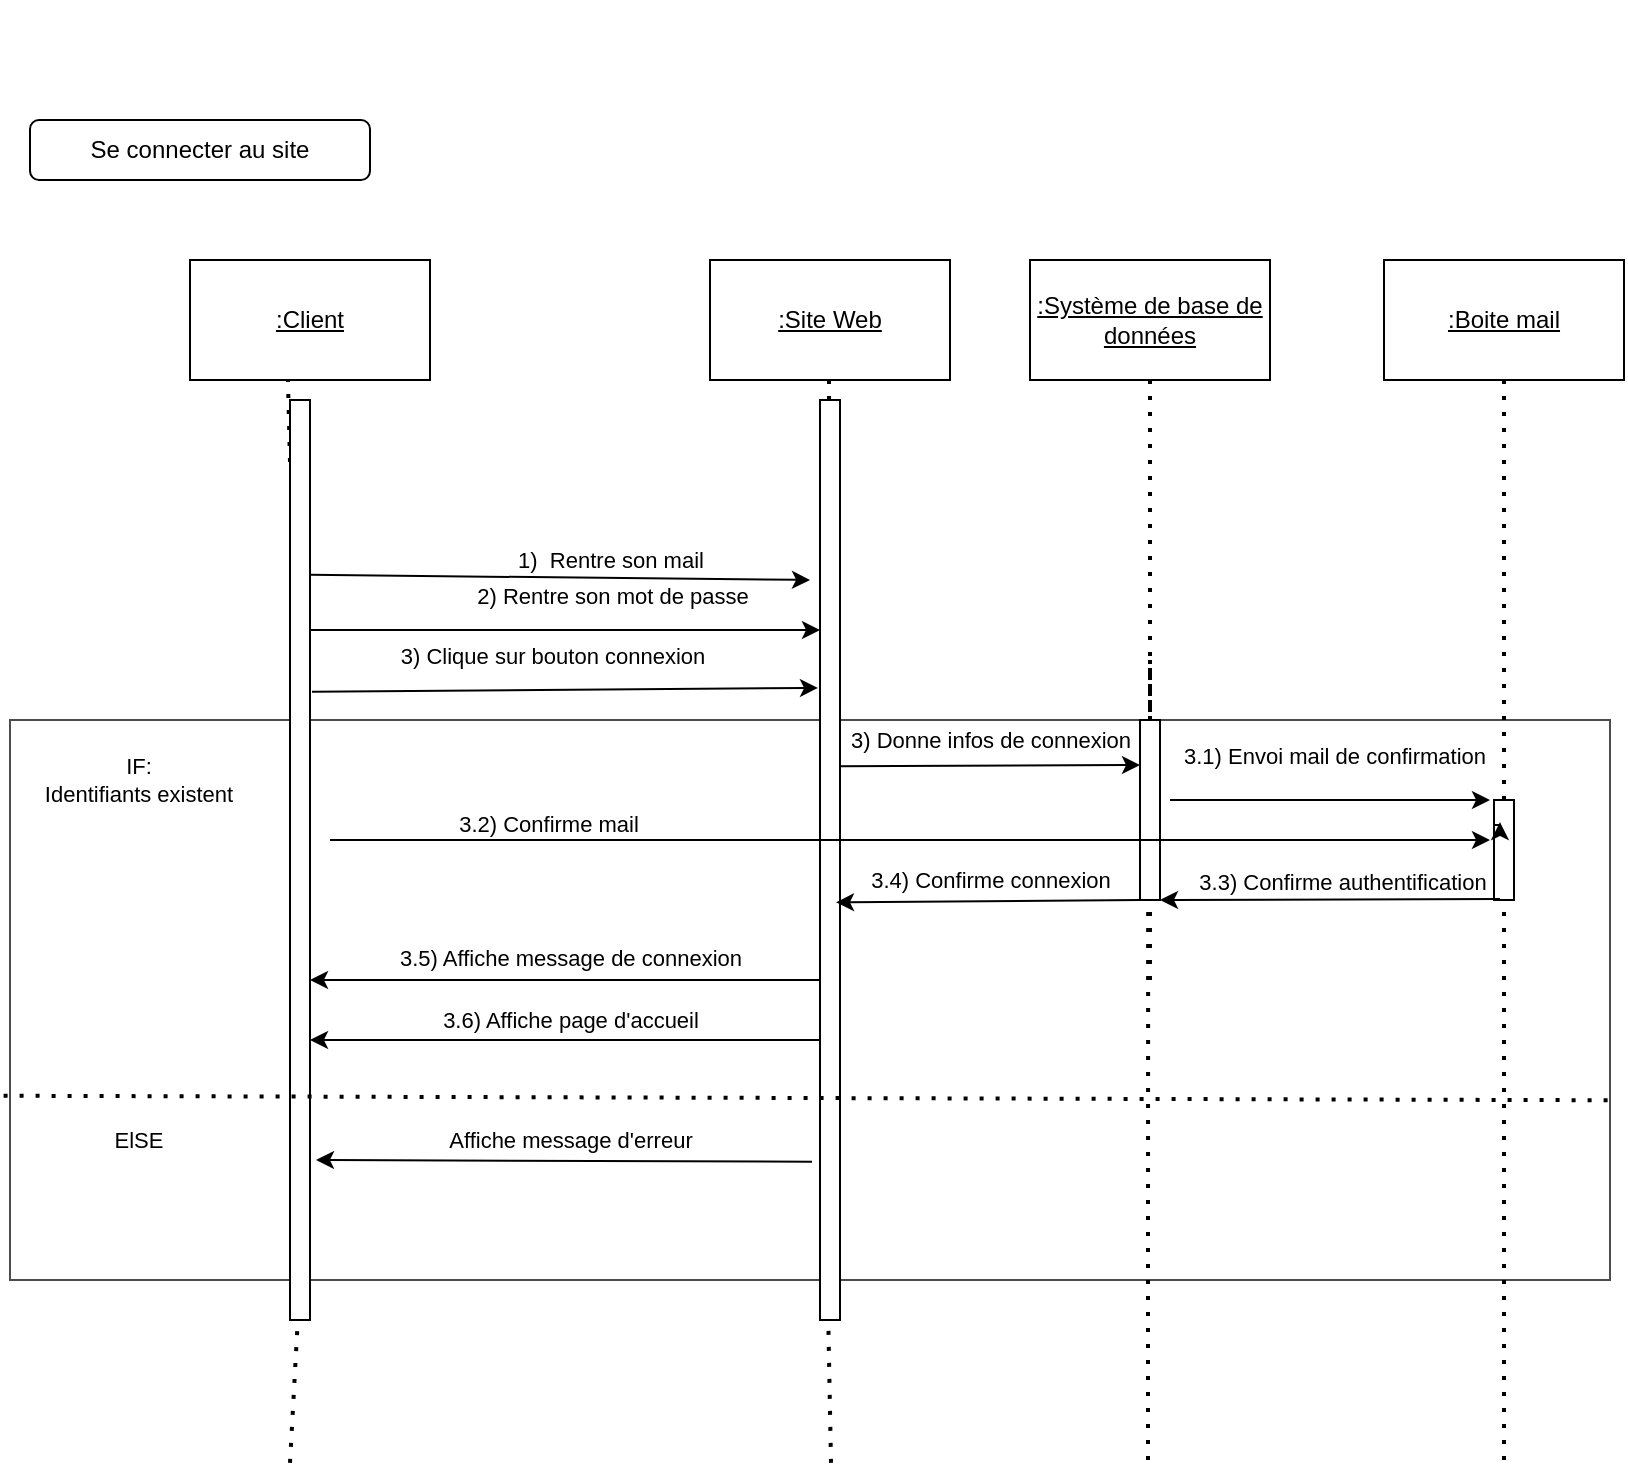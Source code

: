 <mxfile version="21.4.0" type="github">
  <diagram name="Page-1" id="AJgEjhxeSN7asofw976m">
    <mxGraphModel dx="1434" dy="764" grid="1" gridSize="10" guides="1" tooltips="1" connect="1" arrows="1" fold="1" page="1" pageScale="1" pageWidth="827" pageHeight="1169" math="0" shadow="0">
      <root>
        <mxCell id="0" />
        <mxCell id="1" parent="0" />
        <mxCell id="NEhHBLxW9Lo3sNJ2uH-i-60" value="" style="rounded=0;whiteSpace=wrap;html=1;align=left;opacity=70;" vertex="1" parent="1">
          <mxGeometry x="20" y="390" width="800" height="280" as="geometry" />
        </mxCell>
        <mxCell id="NEhHBLxW9Lo3sNJ2uH-i-27" value="&lt;u&gt;:Client&lt;/u&gt;" style="rounded=0;whiteSpace=wrap;html=1;" vertex="1" parent="1">
          <mxGeometry x="110" y="160" width="120" height="60" as="geometry" />
        </mxCell>
        <mxCell id="NEhHBLxW9Lo3sNJ2uH-i-28" value="&lt;u&gt;:Site Web&lt;/u&gt;" style="rounded=0;whiteSpace=wrap;html=1;" vertex="1" parent="1">
          <mxGeometry x="370" y="160" width="120" height="60" as="geometry" />
        </mxCell>
        <mxCell id="NEhHBLxW9Lo3sNJ2uH-i-29" value="&lt;u&gt;:Système de base de données&lt;/u&gt;" style="rounded=0;whiteSpace=wrap;html=1;" vertex="1" parent="1">
          <mxGeometry x="530" y="160" width="120" height="60" as="geometry" />
        </mxCell>
        <mxCell id="NEhHBLxW9Lo3sNJ2uH-i-30" value="Se connecter au site" style="rounded=1;whiteSpace=wrap;html=1;" vertex="1" parent="1">
          <mxGeometry x="30" y="90" width="170" height="30" as="geometry" />
        </mxCell>
        <mxCell id="NEhHBLxW9Lo3sNJ2uH-i-31" value="" style="endArrow=none;dashed=1;html=1;dashPattern=1 3;strokeWidth=2;rounded=0;entryX=0.408;entryY=0.993;entryDx=0;entryDy=0;entryPerimeter=0;" edge="1" parent="1" source="NEhHBLxW9Lo3sNJ2uH-i-35" target="NEhHBLxW9Lo3sNJ2uH-i-27">
          <mxGeometry width="50" height="50" relative="1" as="geometry">
            <mxPoint x="160" y="761.429" as="sourcePoint" />
            <mxPoint x="480" y="350" as="targetPoint" />
          </mxGeometry>
        </mxCell>
        <mxCell id="NEhHBLxW9Lo3sNJ2uH-i-32" value="" style="endArrow=none;dashed=1;html=1;dashPattern=1 3;strokeWidth=2;rounded=0;entryX=0.408;entryY=0.993;entryDx=0;entryDy=0;entryPerimeter=0;" edge="1" parent="1" source="NEhHBLxW9Lo3sNJ2uH-i-38">
          <mxGeometry width="50" height="50" relative="1" as="geometry">
            <mxPoint x="430.5" y="761.429" as="sourcePoint" />
            <mxPoint x="429.5" y="220" as="targetPoint" />
          </mxGeometry>
        </mxCell>
        <mxCell id="NEhHBLxW9Lo3sNJ2uH-i-34" value="" style="endArrow=none;dashed=1;html=1;dashPattern=1 3;strokeWidth=2;rounded=0;entryX=0.408;entryY=0.993;entryDx=0;entryDy=0;entryPerimeter=0;" edge="1" parent="1" target="NEhHBLxW9Lo3sNJ2uH-i-35">
          <mxGeometry width="50" height="50" relative="1" as="geometry">
            <mxPoint x="160" y="761.429" as="sourcePoint" />
            <mxPoint x="159" y="220" as="targetPoint" />
          </mxGeometry>
        </mxCell>
        <mxCell id="NEhHBLxW9Lo3sNJ2uH-i-36" value="1)&amp;nbsp; Rentre son mail" style="endArrow=classic;html=1;rounded=0;exitX=0.971;exitY=0.19;exitDx=0;exitDy=0;exitPerimeter=0;" edge="1" parent="1" source="NEhHBLxW9Lo3sNJ2uH-i-35">
          <mxGeometry x="0.199" y="9" width="50" height="50" relative="1" as="geometry">
            <mxPoint x="430" y="380" as="sourcePoint" />
            <mxPoint x="420" y="320" as="targetPoint" />
            <mxPoint as="offset" />
          </mxGeometry>
        </mxCell>
        <mxCell id="NEhHBLxW9Lo3sNJ2uH-i-37" value="" style="endArrow=none;dashed=1;html=1;dashPattern=1 3;strokeWidth=2;rounded=0;entryX=0.408;entryY=0.993;entryDx=0;entryDy=0;entryPerimeter=0;" edge="1" parent="1" target="NEhHBLxW9Lo3sNJ2uH-i-38">
          <mxGeometry width="50" height="50" relative="1" as="geometry">
            <mxPoint x="430.5" y="761.429" as="sourcePoint" />
            <mxPoint x="429.5" y="220" as="targetPoint" />
          </mxGeometry>
        </mxCell>
        <mxCell id="NEhHBLxW9Lo3sNJ2uH-i-39" value="" style="endArrow=classic;html=1;rounded=0;exitX=1;exitY=0.25;exitDx=0;exitDy=0;entryX=0;entryY=0.25;entryDx=0;entryDy=0;" edge="1" parent="1" source="NEhHBLxW9Lo3sNJ2uH-i-35" target="NEhHBLxW9Lo3sNJ2uH-i-38">
          <mxGeometry width="50" height="50" relative="1" as="geometry">
            <mxPoint x="430" y="260" as="sourcePoint" />
            <mxPoint x="380" y="380" as="targetPoint" />
          </mxGeometry>
        </mxCell>
        <mxCell id="NEhHBLxW9Lo3sNJ2uH-i-40" value="2) Rentre son mot de passe" style="edgeLabel;html=1;align=center;verticalAlign=middle;resizable=0;points=[];" vertex="1" connectable="0" parent="NEhHBLxW9Lo3sNJ2uH-i-39">
          <mxGeometry x="0.155" y="2" relative="1" as="geometry">
            <mxPoint x="3" y="-15" as="offset" />
          </mxGeometry>
        </mxCell>
        <mxCell id="NEhHBLxW9Lo3sNJ2uH-i-41" value="3) Clique sur bouton connexion" style="endArrow=classic;html=1;rounded=0;exitX=1.1;exitY=0.317;exitDx=0;exitDy=0;exitPerimeter=0;entryX=-0.1;entryY=0.313;entryDx=0;entryDy=0;entryPerimeter=0;" edge="1" parent="1" source="NEhHBLxW9Lo3sNJ2uH-i-35" target="NEhHBLxW9Lo3sNJ2uH-i-38">
          <mxGeometry x="-0.051" y="17" width="50" height="50" relative="1" as="geometry">
            <mxPoint x="430" y="450" as="sourcePoint" />
            <mxPoint x="420" y="407" as="targetPoint" />
            <mxPoint as="offset" />
          </mxGeometry>
        </mxCell>
        <mxCell id="NEhHBLxW9Lo3sNJ2uH-i-44" value="" style="endArrow=none;dashed=1;html=1;dashPattern=1 3;strokeWidth=2;rounded=0;entryX=0.408;entryY=0.993;entryDx=0;entryDy=0;entryPerimeter=0;" edge="1" parent="1" target="NEhHBLxW9Lo3sNJ2uH-i-45">
          <mxGeometry width="50" height="50" relative="1" as="geometry">
            <mxPoint x="589" y="760" as="sourcePoint" />
            <mxPoint x="689.5" y="220" as="targetPoint" />
            <Array as="points">
              <mxPoint x="589" y="650" />
            </Array>
          </mxGeometry>
        </mxCell>
        <mxCell id="NEhHBLxW9Lo3sNJ2uH-i-54" value="" style="endArrow=none;dashed=1;html=1;dashPattern=1 3;strokeWidth=2;rounded=0;entryX=0.5;entryY=1;entryDx=0;entryDy=0;" edge="1" parent="1" target="NEhHBLxW9Lo3sNJ2uH-i-45">
          <mxGeometry width="50" height="50" relative="1" as="geometry">
            <mxPoint x="590" y="520" as="sourcePoint" />
            <mxPoint x="590" y="220" as="targetPoint" />
            <Array as="points">
              <mxPoint x="590" y="360" />
            </Array>
          </mxGeometry>
        </mxCell>
        <mxCell id="NEhHBLxW9Lo3sNJ2uH-i-55" value="&lt;u&gt;:Boite mail&lt;/u&gt;" style="rounded=0;whiteSpace=wrap;html=1;" vertex="1" parent="1">
          <mxGeometry x="707" y="160" width="120" height="60" as="geometry" />
        </mxCell>
        <mxCell id="NEhHBLxW9Lo3sNJ2uH-i-56" value="3) Donne infos de connexion" style="endArrow=classic;html=1;rounded=0;exitX=0.9;exitY=0.398;exitDx=0;exitDy=0;exitPerimeter=0;entryX=0;entryY=0.25;entryDx=0;entryDy=0;" edge="1" parent="1" source="NEhHBLxW9Lo3sNJ2uH-i-38" target="NEhHBLxW9Lo3sNJ2uH-i-45">
          <mxGeometry x="0.007" y="13" width="50" height="50" relative="1" as="geometry">
            <mxPoint x="435" y="392" as="sourcePoint" />
            <mxPoint x="590" y="390" as="targetPoint" />
            <mxPoint as="offset" />
          </mxGeometry>
        </mxCell>
        <mxCell id="NEhHBLxW9Lo3sNJ2uH-i-45" value="" style="rounded=0;whiteSpace=wrap;html=1;" vertex="1" parent="1">
          <mxGeometry x="585" y="390" width="10" height="90" as="geometry" />
        </mxCell>
        <mxCell id="NEhHBLxW9Lo3sNJ2uH-i-38" value="" style="rounded=0;whiteSpace=wrap;html=1;" vertex="1" parent="1">
          <mxGeometry x="425" y="230" width="10" height="460" as="geometry" />
        </mxCell>
        <mxCell id="NEhHBLxW9Lo3sNJ2uH-i-35" value="" style="rounded=0;whiteSpace=wrap;html=1;" vertex="1" parent="1">
          <mxGeometry x="160" y="230" width="10" height="460" as="geometry" />
        </mxCell>
        <mxCell id="NEhHBLxW9Lo3sNJ2uH-i-65" style="edgeStyle=orthogonalEdgeStyle;rounded=0;orthogonalLoop=1;jettySize=auto;html=1;exitX=0.5;exitY=1;exitDx=0;exitDy=0;" edge="1" parent="1" source="NEhHBLxW9Lo3sNJ2uH-i-60" target="NEhHBLxW9Lo3sNJ2uH-i-60">
          <mxGeometry relative="1" as="geometry" />
        </mxCell>
        <mxCell id="NEhHBLxW9Lo3sNJ2uH-i-70" value="" style="endArrow=none;dashed=1;html=1;dashPattern=1 3;strokeWidth=2;rounded=0;entryX=0.5;entryY=1;entryDx=0;entryDy=0;" edge="1" parent="1">
          <mxGeometry width="50" height="50" relative="1" as="geometry">
            <mxPoint x="590" y="390" as="sourcePoint" />
            <mxPoint x="590" y="220" as="targetPoint" />
            <Array as="points" />
          </mxGeometry>
        </mxCell>
        <mxCell id="NEhHBLxW9Lo3sNJ2uH-i-71" value="" style="endArrow=none;dashed=1;html=1;dashPattern=1 3;strokeWidth=2;rounded=0;entryX=0.5;entryY=1;entryDx=0;entryDy=0;" edge="1" parent="1" source="NEhHBLxW9Lo3sNJ2uH-i-73" target="NEhHBLxW9Lo3sNJ2uH-i-55">
          <mxGeometry width="50" height="50" relative="1" as="geometry">
            <mxPoint x="750" y="720" as="sourcePoint" />
            <mxPoint x="550" y="420" as="targetPoint" />
          </mxGeometry>
        </mxCell>
        <mxCell id="NEhHBLxW9Lo3sNJ2uH-i-74" value="" style="endArrow=none;dashed=1;html=1;dashPattern=1 3;strokeWidth=2;rounded=0;entryX=0.5;entryY=1;entryDx=0;entryDy=0;" edge="1" parent="1" target="NEhHBLxW9Lo3sNJ2uH-i-73">
          <mxGeometry width="50" height="50" relative="1" as="geometry">
            <mxPoint x="767" y="760" as="sourcePoint" />
            <mxPoint x="750" y="220" as="targetPoint" />
          </mxGeometry>
        </mxCell>
        <mxCell id="NEhHBLxW9Lo3sNJ2uH-i-73" value="" style="rounded=0;whiteSpace=wrap;html=1;" vertex="1" parent="1">
          <mxGeometry x="762" y="430" width="10" height="50" as="geometry" />
        </mxCell>
        <mxCell id="NEhHBLxW9Lo3sNJ2uH-i-75" style="edgeStyle=orthogonalEdgeStyle;rounded=0;orthogonalLoop=1;jettySize=auto;html=1;exitX=0;exitY=0.25;exitDx=0;exitDy=0;entryX=0.3;entryY=0.221;entryDx=0;entryDy=0;entryPerimeter=0;" edge="1" parent="1" source="NEhHBLxW9Lo3sNJ2uH-i-73" target="NEhHBLxW9Lo3sNJ2uH-i-73">
          <mxGeometry relative="1" as="geometry" />
        </mxCell>
        <mxCell id="NEhHBLxW9Lo3sNJ2uH-i-77" value="3.1) Envoi mail de confirmation" style="endArrow=classic;html=1;rounded=0;" edge="1" parent="1">
          <mxGeometry x="0.018" y="22" width="50" height="50" relative="1" as="geometry">
            <mxPoint x="600" y="430" as="sourcePoint" />
            <mxPoint x="760" y="430" as="targetPoint" />
            <mxPoint as="offset" />
          </mxGeometry>
        </mxCell>
        <mxCell id="NEhHBLxW9Lo3sNJ2uH-i-80" value="3.2) Confirme mail" style="endArrow=classic;html=1;rounded=0;" edge="1" parent="1">
          <mxGeometry x="-0.624" y="8" width="50" height="50" relative="1" as="geometry">
            <mxPoint x="180" y="450" as="sourcePoint" />
            <mxPoint x="760" y="450" as="targetPoint" />
            <mxPoint as="offset" />
          </mxGeometry>
        </mxCell>
        <mxCell id="NEhHBLxW9Lo3sNJ2uH-i-83" value="3.3) Confirme authentification" style="endArrow=classic;html=1;rounded=0;exitX=0;exitY=0.25;exitDx=0;exitDy=0;entryX=1;entryY=0.5;entryDx=0;entryDy=0;" edge="1" parent="1">
          <mxGeometry x="-0.075" y="-9" width="50" height="50" relative="1" as="geometry">
            <mxPoint x="765" y="479.5" as="sourcePoint" />
            <mxPoint x="595" y="480" as="targetPoint" />
            <mxPoint as="offset" />
          </mxGeometry>
        </mxCell>
        <mxCell id="NEhHBLxW9Lo3sNJ2uH-i-84" value="3.4) Confirme connexion" style="endArrow=classic;html=1;rounded=0;exitX=0;exitY=1;exitDx=0;exitDy=0;entryX=0.8;entryY=0.546;entryDx=0;entryDy=0;entryPerimeter=0;" edge="1" parent="1" source="NEhHBLxW9Lo3sNJ2uH-i-45" target="NEhHBLxW9Lo3sNJ2uH-i-38">
          <mxGeometry x="-0.014" y="-11" width="50" height="50" relative="1" as="geometry">
            <mxPoint x="660" y="630" as="sourcePoint" />
            <mxPoint x="490" y="630.5" as="targetPoint" />
            <mxPoint as="offset" />
          </mxGeometry>
        </mxCell>
        <mxCell id="NEhHBLxW9Lo3sNJ2uH-i-85" value="3.5) Affiche message de connexion" style="endArrow=classic;html=1;rounded=0;exitX=-0.3;exitY=0.617;exitDx=0;exitDy=0;exitPerimeter=0;" edge="1" parent="1">
          <mxGeometry x="-0.014" y="-11" width="50" height="50" relative="1" as="geometry">
            <mxPoint x="425" y="520" as="sourcePoint" />
            <mxPoint x="170" y="520" as="targetPoint" />
            <mxPoint as="offset" />
          </mxGeometry>
        </mxCell>
        <mxCell id="NEhHBLxW9Lo3sNJ2uH-i-86" value="3.6) Affiche page d&#39;accueil" style="endArrow=classic;html=1;rounded=0;exitX=-0.3;exitY=0.617;exitDx=0;exitDy=0;exitPerimeter=0;" edge="1" parent="1">
          <mxGeometry x="-0.02" y="-10" width="50" height="50" relative="1" as="geometry">
            <mxPoint x="425" y="550" as="sourcePoint" />
            <mxPoint x="170" y="550" as="targetPoint" />
            <mxPoint as="offset" />
          </mxGeometry>
        </mxCell>
        <mxCell id="NEhHBLxW9Lo3sNJ2uH-i-87" value="" style="endArrow=none;dashed=1;html=1;dashPattern=1 3;strokeWidth=2;rounded=0;exitX=-0.004;exitY=0.671;exitDx=0;exitDy=0;exitPerimeter=0;entryX=0.999;entryY=0.679;entryDx=0;entryDy=0;entryPerimeter=0;" edge="1" parent="1" source="NEhHBLxW9Lo3sNJ2uH-i-60" target="NEhHBLxW9Lo3sNJ2uH-i-60">
          <mxGeometry width="50" height="50" relative="1" as="geometry">
            <mxPoint x="500" y="570" as="sourcePoint" />
            <mxPoint x="550" y="520" as="targetPoint" />
          </mxGeometry>
        </mxCell>
        <mxCell id="NEhHBLxW9Lo3sNJ2uH-i-88" value="IF:&lt;br&gt;Identifiants existent" style="edgeLabel;html=1;align=center;verticalAlign=middle;resizable=0;points=[];" vertex="1" connectable="0" parent="1">
          <mxGeometry x="100.001" y="30.001" as="geometry">
            <mxPoint x="-16" y="390" as="offset" />
          </mxGeometry>
        </mxCell>
        <mxCell id="NEhHBLxW9Lo3sNJ2uH-i-89" value="ElSE" style="edgeLabel;html=1;align=center;verticalAlign=middle;resizable=0;points=[];" vertex="1" connectable="0" parent="1">
          <mxGeometry x="100.001" y="210.001" as="geometry">
            <mxPoint x="-16" y="390" as="offset" />
          </mxGeometry>
        </mxCell>
        <mxCell id="NEhHBLxW9Lo3sNJ2uH-i-90" value="Affiche message d&#39;erreur" style="endArrow=classic;html=1;rounded=0;exitX=-0.4;exitY=0.828;exitDx=0;exitDy=0;exitPerimeter=0;entryX=1.3;entryY=0.826;entryDx=0;entryDy=0;entryPerimeter=0;" edge="1" parent="1" source="NEhHBLxW9Lo3sNJ2uH-i-38" target="NEhHBLxW9Lo3sNJ2uH-i-35">
          <mxGeometry x="-0.024" y="-10" width="50" height="50" relative="1" as="geometry">
            <mxPoint x="500" y="460" as="sourcePoint" />
            <mxPoint x="550" y="410" as="targetPoint" />
            <mxPoint as="offset" />
          </mxGeometry>
        </mxCell>
      </root>
    </mxGraphModel>
  </diagram>
</mxfile>
